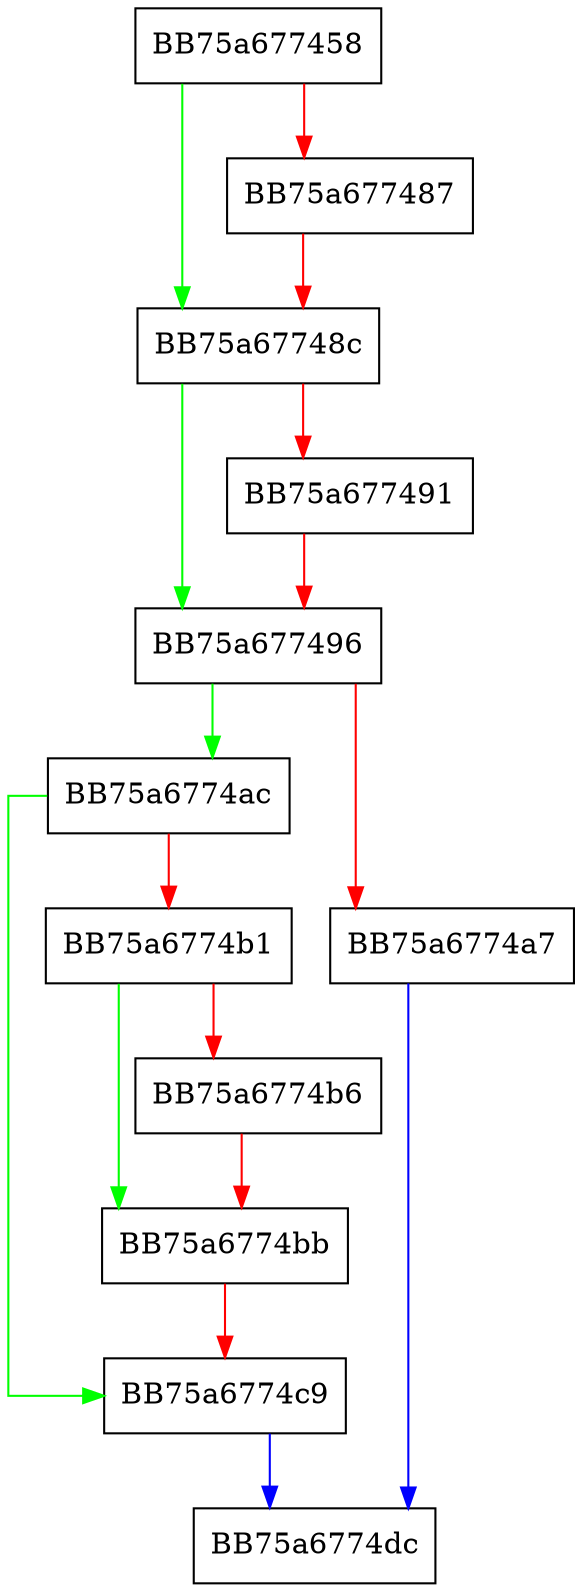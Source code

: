 digraph Init {
  node [shape="box"];
  graph [splines=ortho];
  BB75a677458 -> BB75a67748c [color="green"];
  BB75a677458 -> BB75a677487 [color="red"];
  BB75a677487 -> BB75a67748c [color="red"];
  BB75a67748c -> BB75a677496 [color="green"];
  BB75a67748c -> BB75a677491 [color="red"];
  BB75a677491 -> BB75a677496 [color="red"];
  BB75a677496 -> BB75a6774ac [color="green"];
  BB75a677496 -> BB75a6774a7 [color="red"];
  BB75a6774a7 -> BB75a6774dc [color="blue"];
  BB75a6774ac -> BB75a6774c9 [color="green"];
  BB75a6774ac -> BB75a6774b1 [color="red"];
  BB75a6774b1 -> BB75a6774bb [color="green"];
  BB75a6774b1 -> BB75a6774b6 [color="red"];
  BB75a6774b6 -> BB75a6774bb [color="red"];
  BB75a6774bb -> BB75a6774c9 [color="red"];
  BB75a6774c9 -> BB75a6774dc [color="blue"];
}